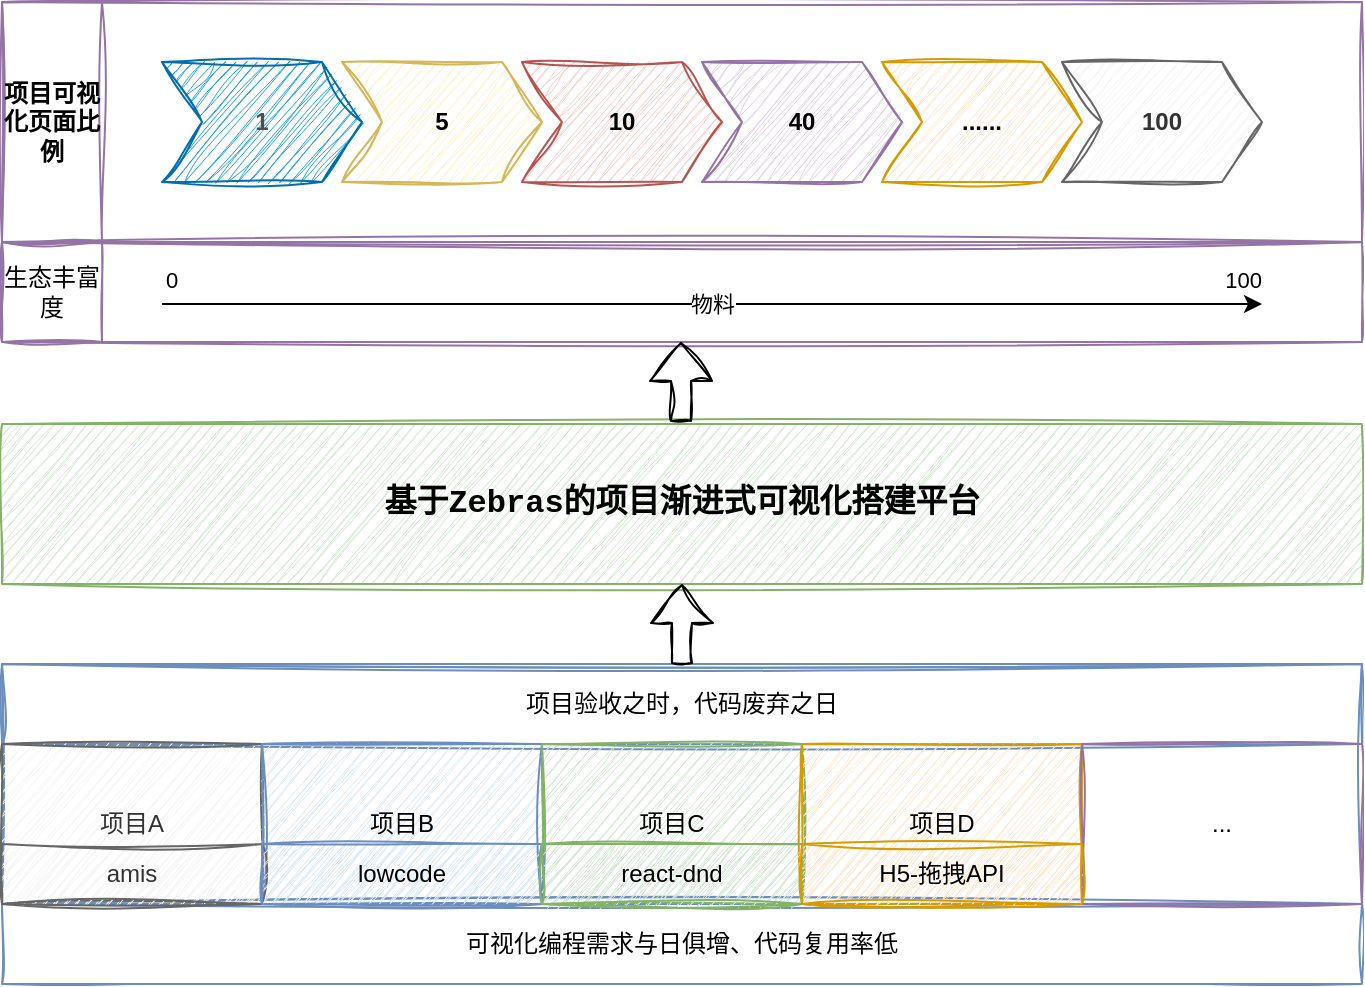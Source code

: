<mxfile version="24.0.2" type="github">
  <diagram name="第 1 页" id="ZuTe7DdRdzsCQcWQcRMc">
    <mxGraphModel dx="1259" dy="702" grid="1" gridSize="10" guides="1" tooltips="1" connect="1" arrows="1" fold="1" page="1" pageScale="1" pageWidth="827" pageHeight="1169" math="0" shadow="0">
      <root>
        <mxCell id="0" />
        <mxCell id="1" parent="0" />
        <mxCell id="w7HhCrWTfC1vircZ0-AZ-1" value="" style="rounded=0;whiteSpace=wrap;html=1;fillColor=none;strokeColor=#6c8ebf;sketch=1;curveFitting=1;jiggle=2;" parent="1" vertex="1">
          <mxGeometry x="80" y="800" width="680" height="120" as="geometry" />
        </mxCell>
        <mxCell id="w7HhCrWTfC1vircZ0-AZ-2" value="&lt;font face=&quot;Courier New&quot; style=&quot;font-size: 16px;&quot;&gt;&lt;span style=&quot;&quot;&gt;&lt;span&gt;基于Zebras的项目渐进式可视化搭建平台&lt;/span&gt;&lt;/span&gt;&lt;/font&gt;" style="rounded=0;whiteSpace=wrap;html=1;align=center;fontStyle=1;fillColor=#d5e8d4;strokeColor=#82b366;sketch=1;curveFitting=1;jiggle=2;" parent="1" vertex="1">
          <mxGeometry x="80" y="680" width="680" height="80" as="geometry" />
        </mxCell>
        <mxCell id="w7HhCrWTfC1vircZ0-AZ-3" value="" style="rounded=0;whiteSpace=wrap;html=1;fillColor=none;strokeColor=#9673a6;sketch=1;curveFitting=1;jiggle=2;fontStyle=1" parent="1" vertex="1">
          <mxGeometry x="80" y="469" width="680" height="120" as="geometry" />
        </mxCell>
        <mxCell id="w7HhCrWTfC1vircZ0-AZ-4" value="&lt;font color=&quot;#4d4d4d&quot;&gt;1&lt;/font&gt;" style="shape=step;perimeter=stepPerimeter;whiteSpace=wrap;html=1;fixedSize=1;fillColor=#1ba1e2;fontColor=#ffffff;strokeColor=#006EAF;sketch=1;curveFitting=1;jiggle=2;fontStyle=1" parent="1" vertex="1">
          <mxGeometry x="160" y="499" width="100" height="60" as="geometry" />
        </mxCell>
        <mxCell id="w7HhCrWTfC1vircZ0-AZ-9" value="5" style="shape=step;perimeter=stepPerimeter;whiteSpace=wrap;html=1;fixedSize=1;fillColor=#fff2cc;strokeColor=#d6b656;sketch=1;curveFitting=1;jiggle=2;fontStyle=1" parent="1" vertex="1">
          <mxGeometry x="250" y="499" width="100" height="60" as="geometry" />
        </mxCell>
        <mxCell id="w7HhCrWTfC1vircZ0-AZ-10" value="10" style="shape=step;perimeter=stepPerimeter;whiteSpace=wrap;html=1;fixedSize=1;fillColor=#f8cecc;strokeColor=#b85450;sketch=1;curveFitting=1;jiggle=2;fontStyle=1" parent="1" vertex="1">
          <mxGeometry x="340" y="499" width="100" height="60" as="geometry" />
        </mxCell>
        <mxCell id="w7HhCrWTfC1vircZ0-AZ-11" value="40" style="shape=step;perimeter=stepPerimeter;whiteSpace=wrap;html=1;fixedSize=1;fillColor=#e1d5e7;strokeColor=#9673a6;sketch=1;curveFitting=1;jiggle=2;fontStyle=1" parent="1" vertex="1">
          <mxGeometry x="430" y="499" width="100" height="60" as="geometry" />
        </mxCell>
        <mxCell id="w7HhCrWTfC1vircZ0-AZ-12" value="......" style="shape=step;perimeter=stepPerimeter;whiteSpace=wrap;html=1;fixedSize=1;fillColor=#ffe6cc;strokeColor=#d79b00;sketch=1;curveFitting=1;jiggle=2;fontStyle=1" parent="1" vertex="1">
          <mxGeometry x="520" y="499" width="100" height="60" as="geometry" />
        </mxCell>
        <mxCell id="w7HhCrWTfC1vircZ0-AZ-13" value="100" style="shape=step;perimeter=stepPerimeter;whiteSpace=wrap;html=1;fixedSize=1;fillColor=#f5f5f5;strokeColor=#666666;fontColor=#333333;sketch=1;curveFitting=1;jiggle=2;fontStyle=1" parent="1" vertex="1">
          <mxGeometry x="610" y="499" width="100" height="60" as="geometry" />
        </mxCell>
        <mxCell id="w7HhCrWTfC1vircZ0-AZ-14" value="" style="rounded=0;whiteSpace=wrap;html=1;fillColor=none;strokeColor=#9673a6;sketch=1;curveFitting=1;jiggle=2;" parent="1" vertex="1">
          <mxGeometry x="80" y="589" width="680" height="50" as="geometry" />
        </mxCell>
        <mxCell id="w7HhCrWTfC1vircZ0-AZ-15" value="项目验收之时，代码废弃之日" style="rounded=0;whiteSpace=wrap;html=1;fillColor=none;strokeColor=#6c8ebf;sketch=1;curveFitting=1;jiggle=2;" parent="1" vertex="1">
          <mxGeometry x="80" y="800" width="680" height="40" as="geometry" />
        </mxCell>
        <mxCell id="w7HhCrWTfC1vircZ0-AZ-16" value="可视化编程需求与日俱增、代码复用率低" style="rounded=0;whiteSpace=wrap;html=1;fillColor=none;strokeColor=#6c8ebf;sketch=1;curveFitting=1;jiggle=2;" parent="1" vertex="1">
          <mxGeometry x="80" y="920" width="680" height="40" as="geometry" />
        </mxCell>
        <mxCell id="w7HhCrWTfC1vircZ0-AZ-17" value="项目A" style="rounded=0;whiteSpace=wrap;html=1;fillColor=#f5f5f5;fontColor=#333333;strokeColor=#666666;sketch=1;curveFitting=1;jiggle=2;" parent="1" vertex="1">
          <mxGeometry x="80" y="840" width="130" height="80" as="geometry" />
        </mxCell>
        <mxCell id="w7HhCrWTfC1vircZ0-AZ-18" value="项目B" style="rounded=0;whiteSpace=wrap;html=1;fillColor=#dae8fc;strokeColor=#6c8ebf;sketch=1;curveFitting=1;jiggle=2;" parent="1" vertex="1">
          <mxGeometry x="210" y="840" width="140" height="80" as="geometry" />
        </mxCell>
        <mxCell id="w7HhCrWTfC1vircZ0-AZ-19" value="项目C" style="rounded=0;whiteSpace=wrap;html=1;fillColor=#d5e8d4;strokeColor=#82b366;sketch=1;curveFitting=1;jiggle=2;" parent="1" vertex="1">
          <mxGeometry x="350" y="840" width="130" height="80" as="geometry" />
        </mxCell>
        <mxCell id="w7HhCrWTfC1vircZ0-AZ-20" value="项目D" style="rounded=0;whiteSpace=wrap;html=1;fillColor=#ffe6cc;strokeColor=#d79b00;sketch=1;curveFitting=1;jiggle=2;" parent="1" vertex="1">
          <mxGeometry x="480" y="840" width="140" height="80" as="geometry" />
        </mxCell>
        <mxCell id="w7HhCrWTfC1vircZ0-AZ-21" value="..." style="rounded=0;whiteSpace=wrap;html=1;fillColor=none;strokeColor=#9673a6;sketch=1;curveFitting=1;jiggle=2;" parent="1" vertex="1">
          <mxGeometry x="620" y="840" width="140" height="80" as="geometry" />
        </mxCell>
        <mxCell id="w7HhCrWTfC1vircZ0-AZ-22" value="amis" style="rounded=0;whiteSpace=wrap;html=1;fillColor=#f5f5f5;fontColor=#333333;strokeColor=#666666;sketch=1;curveFitting=1;jiggle=2;" parent="1" vertex="1">
          <mxGeometry x="80" y="890" width="130" height="30" as="geometry" />
        </mxCell>
        <mxCell id="w7HhCrWTfC1vircZ0-AZ-23" value="lowcode" style="rounded=0;whiteSpace=wrap;html=1;fillColor=#dae8fc;strokeColor=#6c8ebf;sketch=1;curveFitting=1;jiggle=2;" parent="1" vertex="1">
          <mxGeometry x="210" y="890" width="140" height="30" as="geometry" />
        </mxCell>
        <mxCell id="w7HhCrWTfC1vircZ0-AZ-24" value="react-dnd" style="rounded=0;whiteSpace=wrap;html=1;fillColor=#d5e8d4;strokeColor=#82b366;sketch=1;curveFitting=1;jiggle=2;" parent="1" vertex="1">
          <mxGeometry x="350" y="890" width="130" height="30" as="geometry" />
        </mxCell>
        <mxCell id="w7HhCrWTfC1vircZ0-AZ-25" value="H5-拖拽API" style="rounded=0;whiteSpace=wrap;html=1;fillColor=#ffe6cc;strokeColor=#d79b00;sketch=1;curveFitting=1;jiggle=2;" parent="1" vertex="1">
          <mxGeometry x="480" y="890" width="140" height="30" as="geometry" />
        </mxCell>
        <mxCell id="w7HhCrWTfC1vircZ0-AZ-26" value="" style="endArrow=classic;html=1;rounded=0;" parent="1" edge="1">
          <mxGeometry relative="1" as="geometry">
            <mxPoint x="160" y="620" as="sourcePoint" />
            <mxPoint x="710" y="620" as="targetPoint" />
          </mxGeometry>
        </mxCell>
        <mxCell id="w7HhCrWTfC1vircZ0-AZ-27" value="物料" style="edgeLabel;resizable=0;html=1;align=center;verticalAlign=middle;" parent="w7HhCrWTfC1vircZ0-AZ-26" connectable="0" vertex="1">
          <mxGeometry relative="1" as="geometry" />
        </mxCell>
        <mxCell id="w7HhCrWTfC1vircZ0-AZ-28" value="0" style="edgeLabel;resizable=0;html=1;align=left;verticalAlign=bottom;" parent="w7HhCrWTfC1vircZ0-AZ-26" connectable="0" vertex="1">
          <mxGeometry x="-1" relative="1" as="geometry">
            <mxPoint y="-4" as="offset" />
          </mxGeometry>
        </mxCell>
        <mxCell id="w7HhCrWTfC1vircZ0-AZ-29" value="100" style="edgeLabel;resizable=0;html=1;align=right;verticalAlign=bottom;" parent="w7HhCrWTfC1vircZ0-AZ-26" connectable="0" vertex="1">
          <mxGeometry x="1" relative="1" as="geometry">
            <mxPoint y="-4" as="offset" />
          </mxGeometry>
        </mxCell>
        <mxCell id="YVC1tcmqvo0bKReFXnxw-1" value="项目可视化页面比例" style="rounded=0;whiteSpace=wrap;html=1;fillColor=none;strokeColor=#9673a6;sketch=1;curveFitting=1;jiggle=2;fontStyle=1" parent="1" vertex="1">
          <mxGeometry x="80" y="469" width="50" height="120" as="geometry" />
        </mxCell>
        <mxCell id="YVC1tcmqvo0bKReFXnxw-3" value="生态丰富度" style="rounded=0;whiteSpace=wrap;html=1;fillColor=none;strokeColor=#9673a6;sketch=1;curveFitting=1;jiggle=2;" parent="1" vertex="1">
          <mxGeometry x="80" y="589" width="50" height="50" as="geometry" />
        </mxCell>
        <mxCell id="9lCWFAJ6bnJ19n7BnZsp-1" value="" style="shape=flexArrow;endArrow=classic;html=1;rounded=0;exitX=0.5;exitY=0;exitDx=0;exitDy=0;entryX=0.5;entryY=1;entryDx=0;entryDy=0;sketch=1;curveFitting=1;jiggle=2;" edge="1" parent="1" source="w7HhCrWTfC1vircZ0-AZ-15" target="w7HhCrWTfC1vircZ0-AZ-2">
          <mxGeometry width="50" height="50" relative="1" as="geometry">
            <mxPoint x="390" y="750" as="sourcePoint" />
            <mxPoint x="440" y="700" as="targetPoint" />
          </mxGeometry>
        </mxCell>
        <mxCell id="9lCWFAJ6bnJ19n7BnZsp-2" value="" style="shape=flexArrow;endArrow=classic;html=1;rounded=0;exitX=0.5;exitY=0;exitDx=0;exitDy=0;entryX=0.5;entryY=1;entryDx=0;entryDy=0;sketch=1;curveFitting=1;jiggle=2;" edge="1" parent="1">
          <mxGeometry width="50" height="50" relative="1" as="geometry">
            <mxPoint x="419.5" y="679" as="sourcePoint" />
            <mxPoint x="419.5" y="639" as="targetPoint" />
          </mxGeometry>
        </mxCell>
      </root>
    </mxGraphModel>
  </diagram>
</mxfile>
